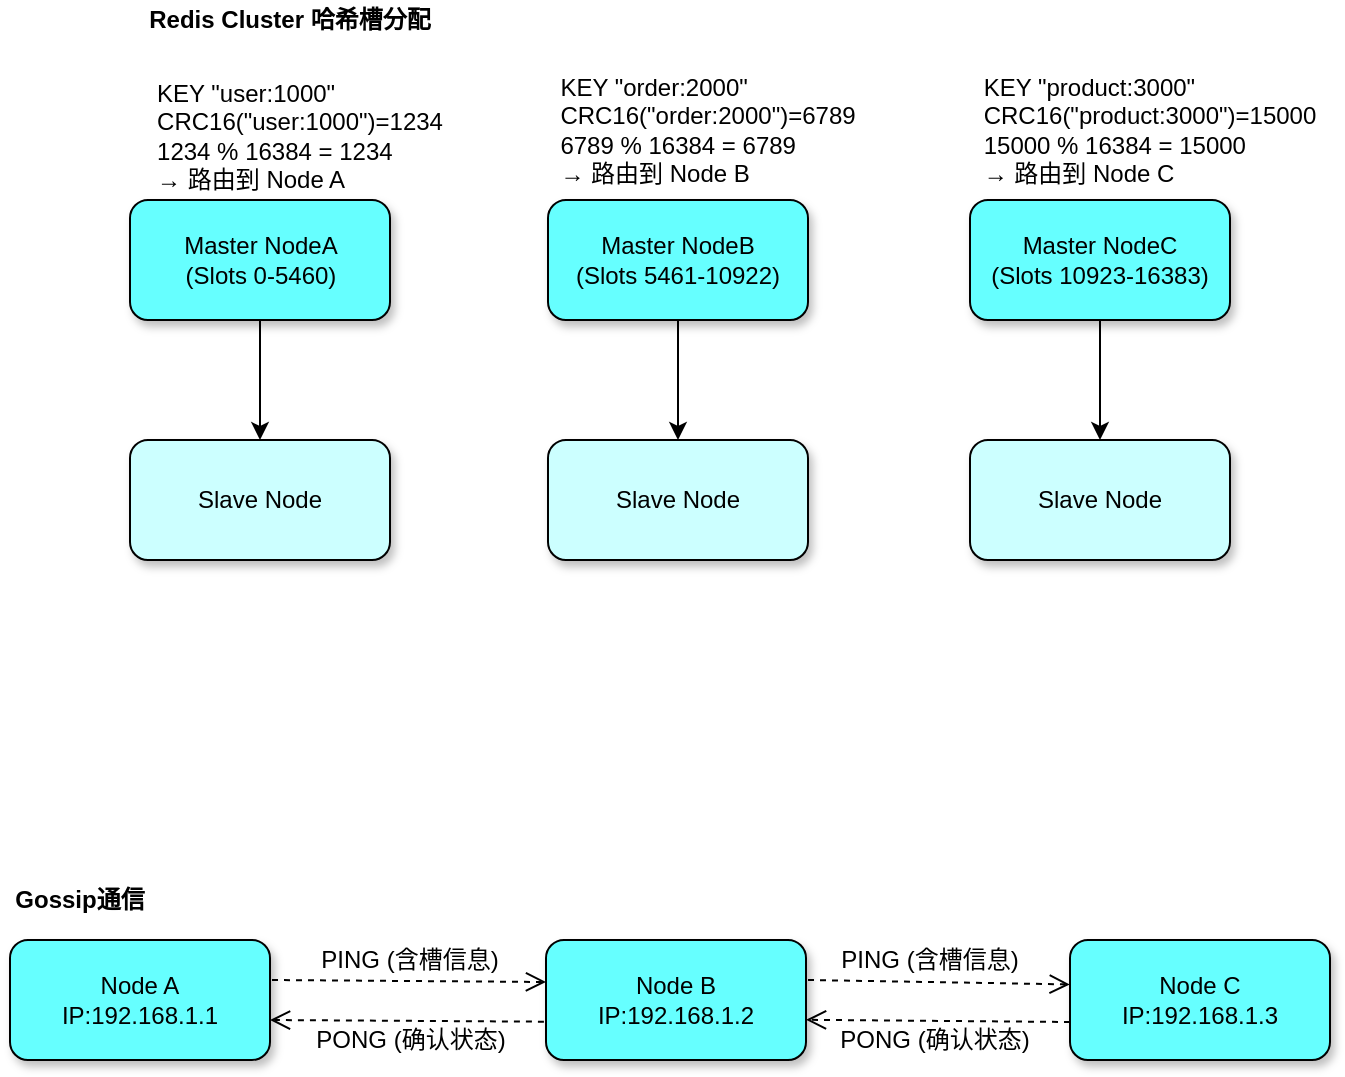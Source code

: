 <mxfile version="28.0.6">
  <diagram name="第 1 页" id="CfYoRQMPmK59GB7jdFsn">
    <mxGraphModel dx="928" dy="409" grid="1" gridSize="10" guides="1" tooltips="1" connect="1" arrows="1" fold="1" page="1" pageScale="1" pageWidth="827" pageHeight="1169" math="0" shadow="0">
      <root>
        <mxCell id="0" />
        <mxCell id="1" parent="0" />
        <mxCell id="GxxsYYWA1YiQxPub7qs1-18" value="&lt;b&gt;Redis Cluster 哈希槽分配&lt;/b&gt;" style="text;strokeColor=none;align=center;fillColor=none;html=1;verticalAlign=middle;whiteSpace=wrap;rounded=0;" parent="1" vertex="1">
          <mxGeometry x="145" y="100" width="150" height="20" as="geometry" />
        </mxCell>
        <mxCell id="GxxsYYWA1YiQxPub7qs1-22" value="&lt;div style=&quot;text-align: left;&quot;&gt;&lt;span style=&quot;background-color: transparent;&quot;&gt;KEY &quot;user:1000&quot;&lt;/span&gt;&lt;/div&gt;&lt;div style=&quot;text-align: left;&quot;&gt;&lt;span style=&quot;background-color: transparent;&quot;&gt;CRC16(&quot;user:1000&quot;)=1234&lt;/span&gt;&lt;/div&gt;&lt;div style=&quot;text-align: left;&quot;&gt;&lt;span style=&quot;background-color: transparent;&quot;&gt;1234 % 16384 = 1234&lt;/span&gt;&lt;/div&gt;&lt;div style=&quot;text-align: left;&quot;&gt;&lt;span style=&quot;background-color: transparent;&quot;&gt;→ 路由到 Node A&lt;/span&gt;&lt;/div&gt;" style="text;strokeColor=none;align=center;fillColor=none;html=1;verticalAlign=middle;whiteSpace=wrap;rounded=0;" parent="1" vertex="1">
          <mxGeometry x="145" y="140" width="160" height="55" as="geometry" />
        </mxCell>
        <mxCell id="GxxsYYWA1YiQxPub7qs1-23" value="&lt;div style=&quot;text-align: left;&quot;&gt;&lt;span style=&quot;background-color: transparent;&quot;&gt;KEY &quot;order:2000&quot;&lt;/span&gt;&lt;/div&gt;&lt;div&gt;&lt;div style=&quot;text-align: left;&quot;&gt;&lt;span style=&quot;background-color: transparent;&quot;&gt;CRC16(&quot;order:2000&quot;)=6789&lt;/span&gt;&lt;/div&gt;&lt;div style=&quot;text-align: left;&quot;&gt;&lt;span style=&quot;background-color: transparent;&quot;&gt;6789 % 16384 = 6789&lt;/span&gt;&lt;/div&gt;&lt;div style=&quot;text-align: left;&quot;&gt;&lt;span style=&quot;background-color: transparent;&quot;&gt;→ 路由到 Node B&lt;/span&gt;&lt;/div&gt;&lt;/div&gt;" style="text;strokeColor=none;align=center;fillColor=none;html=1;verticalAlign=middle;whiteSpace=wrap;rounded=0;" parent="1" vertex="1">
          <mxGeometry x="349" y="135" width="160" height="60" as="geometry" />
        </mxCell>
        <mxCell id="GxxsYYWA1YiQxPub7qs1-24" value="&lt;div style=&quot;text-align: left;&quot;&gt;&lt;span style=&quot;background-color: transparent;&quot;&gt;KEY &quot;product:3000&quot;&lt;/span&gt;&lt;/div&gt;&lt;div&gt;&lt;div style=&quot;text-align: left;&quot;&gt;&lt;span style=&quot;background-color: transparent;&quot;&gt;CRC16(&quot;product:3000&quot;)=15000&lt;/span&gt;&lt;/div&gt;&lt;div style=&quot;text-align: left;&quot;&gt;&lt;span style=&quot;background-color: transparent;&quot;&gt;15000 % 16384 = 15000&lt;/span&gt;&lt;/div&gt;&lt;div style=&quot;text-align: left;&quot;&gt;&lt;span style=&quot;background-color: transparent;&quot;&gt;→ 路由到 Node C&lt;/span&gt;&lt;/div&gt;&lt;/div&gt;" style="text;strokeColor=none;align=center;fillColor=none;html=1;verticalAlign=middle;whiteSpace=wrap;rounded=0;" parent="1" vertex="1">
          <mxGeometry x="560" y="135" width="180" height="60" as="geometry" />
        </mxCell>
        <mxCell id="EdYVw8JxPQ8l5NFYAC7c-12" value="" style="group" vertex="1" connectable="0" parent="1">
          <mxGeometry x="140" y="200" width="130" height="180" as="geometry" />
        </mxCell>
        <mxCell id="EdYVw8JxPQ8l5NFYAC7c-7" style="edgeStyle=orthogonalEdgeStyle;rounded=0;orthogonalLoop=1;jettySize=auto;html=1;exitX=0.5;exitY=1;exitDx=0;exitDy=0;entryX=0.5;entryY=0;entryDx=0;entryDy=0;" edge="1" parent="EdYVw8JxPQ8l5NFYAC7c-12" source="GxxsYYWA1YiQxPub7qs1-13" target="EdYVw8JxPQ8l5NFYAC7c-1">
          <mxGeometry relative="1" as="geometry" />
        </mxCell>
        <mxCell id="GxxsYYWA1YiQxPub7qs1-13" value="" style="rounded=1;whiteSpace=wrap;html=1;fillColor=#66FFFF;shadow=1;" parent="EdYVw8JxPQ8l5NFYAC7c-12" vertex="1">
          <mxGeometry width="130" height="60" as="geometry" />
        </mxCell>
        <mxCell id="GxxsYYWA1YiQxPub7qs1-25" value="Master NodeA&lt;div&gt;(Slots 0-5460)&lt;br&gt;&lt;/div&gt;" style="text;strokeColor=none;align=center;fillColor=none;html=1;verticalAlign=middle;whiteSpace=wrap;rounded=0;" parent="EdYVw8JxPQ8l5NFYAC7c-12" vertex="1">
          <mxGeometry x="22.5" y="15" width="85" height="30" as="geometry" />
        </mxCell>
        <mxCell id="EdYVw8JxPQ8l5NFYAC7c-1" value="Slave Node" style="rounded=1;whiteSpace=wrap;html=1;fillColor=#CCFFFF;shadow=1;" vertex="1" parent="EdYVw8JxPQ8l5NFYAC7c-12">
          <mxGeometry y="120" width="130" height="60" as="geometry" />
        </mxCell>
        <mxCell id="EdYVw8JxPQ8l5NFYAC7c-13" value="" style="group" vertex="1" connectable="0" parent="1">
          <mxGeometry x="349" y="200" width="130" height="180" as="geometry" />
        </mxCell>
        <mxCell id="EdYVw8JxPQ8l5NFYAC7c-8" style="edgeStyle=orthogonalEdgeStyle;rounded=0;orthogonalLoop=1;jettySize=auto;html=1;exitX=0.5;exitY=1;exitDx=0;exitDy=0;entryX=0.5;entryY=0;entryDx=0;entryDy=0;" edge="1" parent="EdYVw8JxPQ8l5NFYAC7c-13" source="GxxsYYWA1YiQxPub7qs1-11" target="EdYVw8JxPQ8l5NFYAC7c-2">
          <mxGeometry relative="1" as="geometry" />
        </mxCell>
        <mxCell id="GxxsYYWA1YiQxPub7qs1-11" value="" style="rounded=1;whiteSpace=wrap;html=1;fillColor=#66FFFF;shadow=1;" parent="EdYVw8JxPQ8l5NFYAC7c-13" vertex="1">
          <mxGeometry width="130" height="60" as="geometry" />
        </mxCell>
        <mxCell id="GxxsYYWA1YiQxPub7qs1-12" value="Master NodeB&lt;div&gt;(Slots 5461-10922)&lt;br&gt;&lt;/div&gt;" style="text;strokeColor=none;align=center;fillColor=none;html=1;verticalAlign=middle;whiteSpace=wrap;rounded=0;" parent="EdYVw8JxPQ8l5NFYAC7c-13" vertex="1">
          <mxGeometry x="10" y="10" width="110" height="40" as="geometry" />
        </mxCell>
        <mxCell id="EdYVw8JxPQ8l5NFYAC7c-2" value="Slave Node" style="rounded=1;whiteSpace=wrap;html=1;fillColor=#CCFFFF;shadow=1;" vertex="1" parent="EdYVw8JxPQ8l5NFYAC7c-13">
          <mxGeometry y="120" width="130" height="60" as="geometry" />
        </mxCell>
        <mxCell id="EdYVw8JxPQ8l5NFYAC7c-14" value="" style="group" vertex="1" connectable="0" parent="1">
          <mxGeometry x="560" y="200" width="130" height="180" as="geometry" />
        </mxCell>
        <mxCell id="EdYVw8JxPQ8l5NFYAC7c-9" style="edgeStyle=orthogonalEdgeStyle;rounded=0;orthogonalLoop=1;jettySize=auto;html=1;exitX=0.5;exitY=1;exitDx=0;exitDy=0;entryX=0.5;entryY=0;entryDx=0;entryDy=0;" edge="1" parent="EdYVw8JxPQ8l5NFYAC7c-14" source="GxxsYYWA1YiQxPub7qs1-8" target="EdYVw8JxPQ8l5NFYAC7c-3">
          <mxGeometry relative="1" as="geometry" />
        </mxCell>
        <mxCell id="GxxsYYWA1YiQxPub7qs1-8" value="" style="rounded=1;whiteSpace=wrap;html=1;fillColor=#66FFFF;shadow=1;" parent="EdYVw8JxPQ8l5NFYAC7c-14" vertex="1">
          <mxGeometry width="130" height="60" as="geometry" />
        </mxCell>
        <mxCell id="GxxsYYWA1YiQxPub7qs1-9" value="Master NodeC&lt;div&gt;(Slots 10923-16383)&lt;br&gt;&lt;/div&gt;" style="text;strokeColor=none;align=center;fillColor=none;html=1;verticalAlign=middle;whiteSpace=wrap;rounded=0;" parent="EdYVw8JxPQ8l5NFYAC7c-14" vertex="1">
          <mxGeometry x="5" y="15" width="120" height="30" as="geometry" />
        </mxCell>
        <mxCell id="EdYVw8JxPQ8l5NFYAC7c-3" value="Slave Node" style="rounded=1;whiteSpace=wrap;html=1;fillColor=#CCFFFF;shadow=1;" vertex="1" parent="EdYVw8JxPQ8l5NFYAC7c-14">
          <mxGeometry y="120" width="130" height="60" as="geometry" />
        </mxCell>
        <mxCell id="EdYVw8JxPQ8l5NFYAC7c-27" value="&lt;b&gt;Gossip通信&lt;/b&gt;" style="text;strokeColor=none;align=center;fillColor=none;html=1;verticalAlign=middle;whiteSpace=wrap;rounded=0;" vertex="1" parent="1">
          <mxGeometry x="80" y="540" width="70" height="20" as="geometry" />
        </mxCell>
        <mxCell id="EdYVw8JxPQ8l5NFYAC7c-30" value="" style="group" vertex="1" connectable="0" parent="1">
          <mxGeometry x="80" y="570" width="660" height="60" as="geometry" />
        </mxCell>
        <mxCell id="EdYVw8JxPQ8l5NFYAC7c-15" value="Node A&lt;br&gt;IP:192.168.1.1" style="rounded=1;whiteSpace=wrap;html=1;fillColor=#66FFFF;shadow=1;" vertex="1" parent="EdYVw8JxPQ8l5NFYAC7c-30">
          <mxGeometry width="130" height="60" as="geometry" />
        </mxCell>
        <mxCell id="EdYVw8JxPQ8l5NFYAC7c-16" value="Node B&lt;br&gt;IP:192.168.1.2" style="rounded=1;whiteSpace=wrap;html=1;fillColor=#66FFFF;shadow=1;" vertex="1" parent="EdYVw8JxPQ8l5NFYAC7c-30">
          <mxGeometry x="268" width="130" height="60" as="geometry" />
        </mxCell>
        <mxCell id="EdYVw8JxPQ8l5NFYAC7c-17" value="Node C&lt;div&gt;IP:192.168.1.3&lt;br&gt;&lt;/div&gt;" style="rounded=1;whiteSpace=wrap;html=1;fillColor=#66FFFF;shadow=1;" vertex="1" parent="EdYVw8JxPQ8l5NFYAC7c-30">
          <mxGeometry x="530" width="130" height="60" as="geometry" />
        </mxCell>
        <mxCell id="EdYVw8JxPQ8l5NFYAC7c-28" value="" style="group" vertex="1" connectable="0" parent="EdYVw8JxPQ8l5NFYAC7c-30">
          <mxGeometry x="130.0" width="138.0" height="60" as="geometry" />
        </mxCell>
        <mxCell id="EdYVw8JxPQ8l5NFYAC7c-19" value="PING (含槽信息)" style="text;strokeColor=none;align=center;fillColor=none;html=1;verticalAlign=middle;whiteSpace=wrap;rounded=0;" vertex="1" parent="EdYVw8JxPQ8l5NFYAC7c-28">
          <mxGeometry x="20.0" width="100" height="20" as="geometry" />
        </mxCell>
        <mxCell id="EdYVw8JxPQ8l5NFYAC7c-20" value="" style="html=1;verticalAlign=bottom;endArrow=open;dashed=1;endSize=8;curved=0;rounded=0;entryX=0.994;entryY=0.82;entryDx=0;entryDy=0;entryPerimeter=0;exitX=-0.014;exitY=0.834;exitDx=0;exitDy=0;exitPerimeter=0;" edge="1" parent="EdYVw8JxPQ8l5NFYAC7c-28">
          <mxGeometry relative="1" as="geometry">
            <mxPoint x="136.96" y="40.84" as="sourcePoint" />
            <mxPoint y="40.0" as="targetPoint" />
            <mxPoint as="offset" />
          </mxGeometry>
        </mxCell>
        <mxCell id="EdYVw8JxPQ8l5NFYAC7c-21" value="PONG (确认状态)" style="text;strokeColor=none;align=center;fillColor=none;html=1;verticalAlign=middle;whiteSpace=wrap;rounded=0;" vertex="1" parent="EdYVw8JxPQ8l5NFYAC7c-28">
          <mxGeometry x="17.5" y="40" width="105" height="20" as="geometry" />
        </mxCell>
        <mxCell id="EdYVw8JxPQ8l5NFYAC7c-22" value="" style="html=1;verticalAlign=bottom;endArrow=open;dashed=1;endSize=8;curved=0;rounded=0;entryX=0.994;entryY=0.82;entryDx=0;entryDy=0;entryPerimeter=0;exitX=-0.014;exitY=0.834;exitDx=0;exitDy=0;exitPerimeter=0;" edge="1" parent="EdYVw8JxPQ8l5NFYAC7c-28">
          <mxGeometry relative="1" as="geometry">
            <mxPoint x="1.0" y="20" as="sourcePoint" />
            <mxPoint x="138.0" y="21" as="targetPoint" />
            <mxPoint as="offset" />
          </mxGeometry>
        </mxCell>
        <mxCell id="EdYVw8JxPQ8l5NFYAC7c-29" value="" style="group" vertex="1" connectable="0" parent="EdYVw8JxPQ8l5NFYAC7c-30">
          <mxGeometry x="399" width="131" height="60" as="geometry" />
        </mxCell>
        <mxCell id="EdYVw8JxPQ8l5NFYAC7c-23" value="" style="html=1;verticalAlign=bottom;endArrow=open;dashed=1;endSize=8;curved=0;rounded=0;entryX=-0.001;entryY=0.37;entryDx=0;entryDy=0;entryPerimeter=0;exitX=-0.014;exitY=0.834;exitDx=0;exitDy=0;exitPerimeter=0;" edge="1" parent="EdYVw8JxPQ8l5NFYAC7c-29" target="EdYVw8JxPQ8l5NFYAC7c-17">
          <mxGeometry relative="1" as="geometry">
            <mxPoint y="20" as="sourcePoint" />
            <mxPoint x="137" y="21" as="targetPoint" />
            <mxPoint as="offset" />
          </mxGeometry>
        </mxCell>
        <mxCell id="EdYVw8JxPQ8l5NFYAC7c-24" value="" style="html=1;verticalAlign=bottom;endArrow=open;dashed=1;endSize=8;curved=0;rounded=0;exitX=-0.014;exitY=0.834;exitDx=0;exitDy=0;exitPerimeter=0;entryX=1;entryY=0.665;entryDx=0;entryDy=0;entryPerimeter=0;" edge="1" parent="EdYVw8JxPQ8l5NFYAC7c-29" target="EdYVw8JxPQ8l5NFYAC7c-16">
          <mxGeometry relative="1" as="geometry">
            <mxPoint x="131" y="41" as="sourcePoint" />
            <mxPoint x="1" y="40" as="targetPoint" />
            <mxPoint as="offset" />
          </mxGeometry>
        </mxCell>
        <mxCell id="EdYVw8JxPQ8l5NFYAC7c-25" value="PING (含槽信息)" style="text;strokeColor=none;align=center;fillColor=none;html=1;verticalAlign=middle;whiteSpace=wrap;rounded=0;" vertex="1" parent="EdYVw8JxPQ8l5NFYAC7c-29">
          <mxGeometry x="11" width="100" height="20" as="geometry" />
        </mxCell>
        <mxCell id="EdYVw8JxPQ8l5NFYAC7c-26" value="PONG (确认状态)" style="text;strokeColor=none;align=center;fillColor=none;html=1;verticalAlign=middle;whiteSpace=wrap;rounded=0;" vertex="1" parent="EdYVw8JxPQ8l5NFYAC7c-29">
          <mxGeometry x="11" y="40" width="105" height="20" as="geometry" />
        </mxCell>
      </root>
    </mxGraphModel>
  </diagram>
</mxfile>

